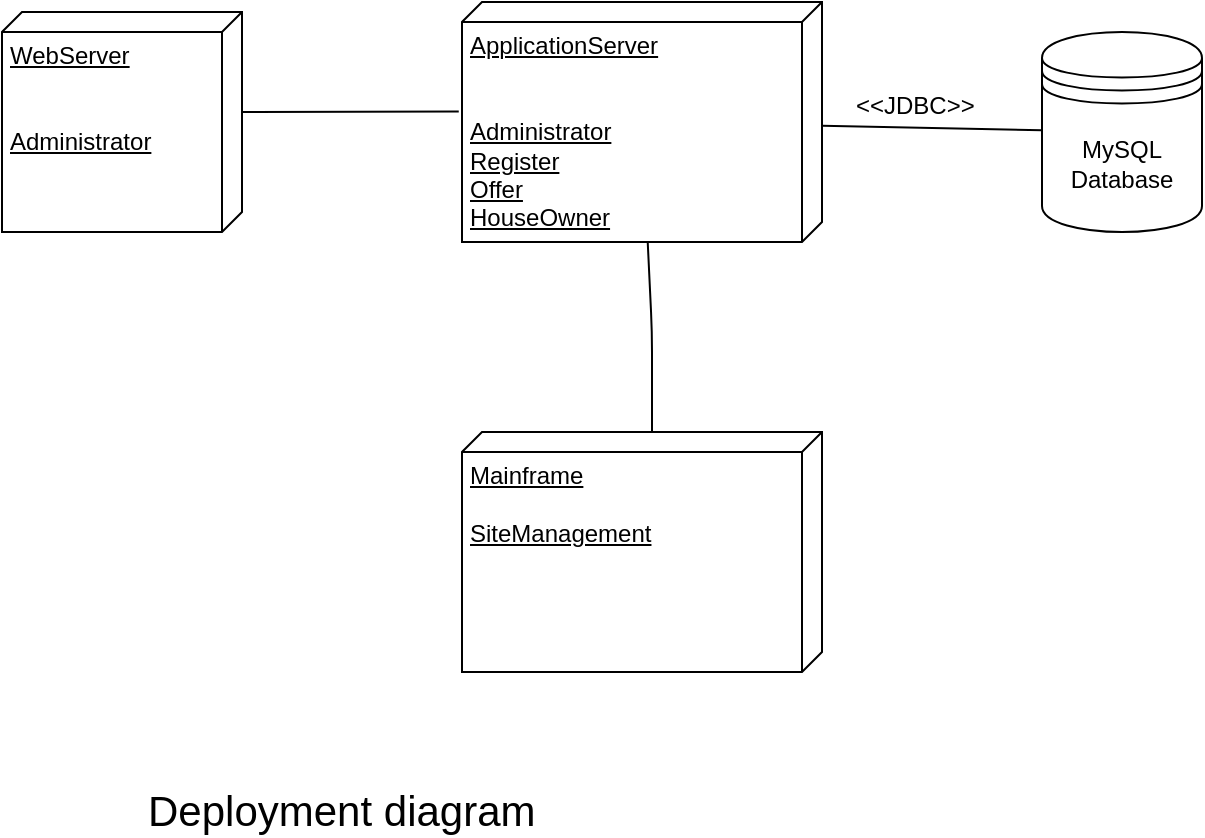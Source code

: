 <mxfile version="10.6.0" type="device"><diagram id="zQaLbElEdd3-MQITw35m" name="Page-1"><mxGraphModel dx="1295" dy="638" grid="1" gridSize="10" guides="1" tooltips="1" connect="1" arrows="1" fold="1" page="1" pageScale="1" pageWidth="827" pageHeight="1169" math="0" shadow="0"><root><mxCell id="0"/><mxCell id="1" parent="0"/><mxCell id="LmD_EtlMJbEcSwElqqFl-19" value="WebServer&lt;br&gt;&lt;br&gt;&lt;br&gt;Administrator&lt;br&gt;" style="verticalAlign=top;align=left;spacingTop=8;spacingLeft=2;spacingRight=12;shape=cube;size=10;direction=south;fontStyle=4;html=1;" vertex="1" parent="1"><mxGeometry x="70" y="70" width="120" height="110" as="geometry"/></mxCell><mxCell id="LmD_EtlMJbEcSwElqqFl-20" value="ApplicationServer&lt;br&gt;&lt;br&gt;&lt;br&gt;Administrator&lt;br&gt;Register&lt;br&gt;Offer&lt;br&gt;HouseOwner&lt;br&gt;" style="verticalAlign=top;align=left;spacingTop=8;spacingLeft=2;spacingRight=12;shape=cube;size=10;direction=south;fontStyle=4;html=1;" vertex="1" parent="1"><mxGeometry x="300" y="65" width="180" height="120" as="geometry"/></mxCell><mxCell id="LmD_EtlMJbEcSwElqqFl-21" value="MySQL&lt;br&gt;Database&lt;br&gt;" style="shape=datastore;whiteSpace=wrap;html=1;" vertex="1" parent="1"><mxGeometry x="590" y="80" width="80" height="100" as="geometry"/></mxCell><mxCell id="LmD_EtlMJbEcSwElqqFl-22" value="" style="endArrow=none;html=1;entryX=0.456;entryY=1.009;entryDx=0;entryDy=0;entryPerimeter=0;exitX=0;exitY=0;exitDx=50;exitDy=0;exitPerimeter=0;" edge="1" parent="1" source="LmD_EtlMJbEcSwElqqFl-19" target="LmD_EtlMJbEcSwElqqFl-20"><mxGeometry width="50" height="50" relative="1" as="geometry"><mxPoint x="200" y="160" as="sourcePoint"/><mxPoint x="250" y="110" as="targetPoint"/></mxGeometry></mxCell><mxCell id="LmD_EtlMJbEcSwElqqFl-23" value="" style="endArrow=none;html=1;" edge="1" parent="1" source="LmD_EtlMJbEcSwElqqFl-20" target="LmD_EtlMJbEcSwElqqFl-21"><mxGeometry width="50" height="50" relative="1" as="geometry"><mxPoint x="520" y="155" as="sourcePoint"/><mxPoint x="570" y="105" as="targetPoint"/></mxGeometry></mxCell><mxCell id="LmD_EtlMJbEcSwElqqFl-24" value="&amp;lt;&amp;lt;JDBC&amp;gt;&amp;gt;" style="text;html=1;resizable=0;points=[];autosize=1;align=left;verticalAlign=top;spacingTop=-4;" vertex="1" parent="1"><mxGeometry x="495" y="107" width="80" height="10" as="geometry"/></mxCell><mxCell id="LmD_EtlMJbEcSwElqqFl-25" value="Mainframe&lt;br&gt;&lt;br&gt;SiteManagement" style="verticalAlign=top;align=left;spacingTop=8;spacingLeft=2;spacingRight=12;shape=cube;size=10;direction=south;fontStyle=4;html=1;" vertex="1" parent="1"><mxGeometry x="300" y="280" width="180" height="120" as="geometry"/></mxCell><mxCell id="LmD_EtlMJbEcSwElqqFl-26" value="" style="endArrow=none;html=1;exitX=0;exitY=0;exitDx=0;exitDy=85;exitPerimeter=0;" edge="1" parent="1" source="LmD_EtlMJbEcSwElqqFl-25" target="LmD_EtlMJbEcSwElqqFl-20"><mxGeometry width="50" height="50" relative="1" as="geometry"><mxPoint x="365" y="260" as="sourcePoint"/><mxPoint x="415" y="210" as="targetPoint"/><Array as="points"><mxPoint x="395" y="230"/></Array></mxGeometry></mxCell><mxCell id="LmD_EtlMJbEcSwElqqFl-27" value="&lt;font style=&quot;font-size: 21px&quot;&gt;Deployment diagram&lt;/font&gt;" style="text;html=1;resizable=0;points=[];autosize=1;align=left;verticalAlign=top;spacingTop=-4;" vertex="1" parent="1"><mxGeometry x="141" y="454" width="210" height="20" as="geometry"/></mxCell></root></mxGraphModel></diagram></mxfile>